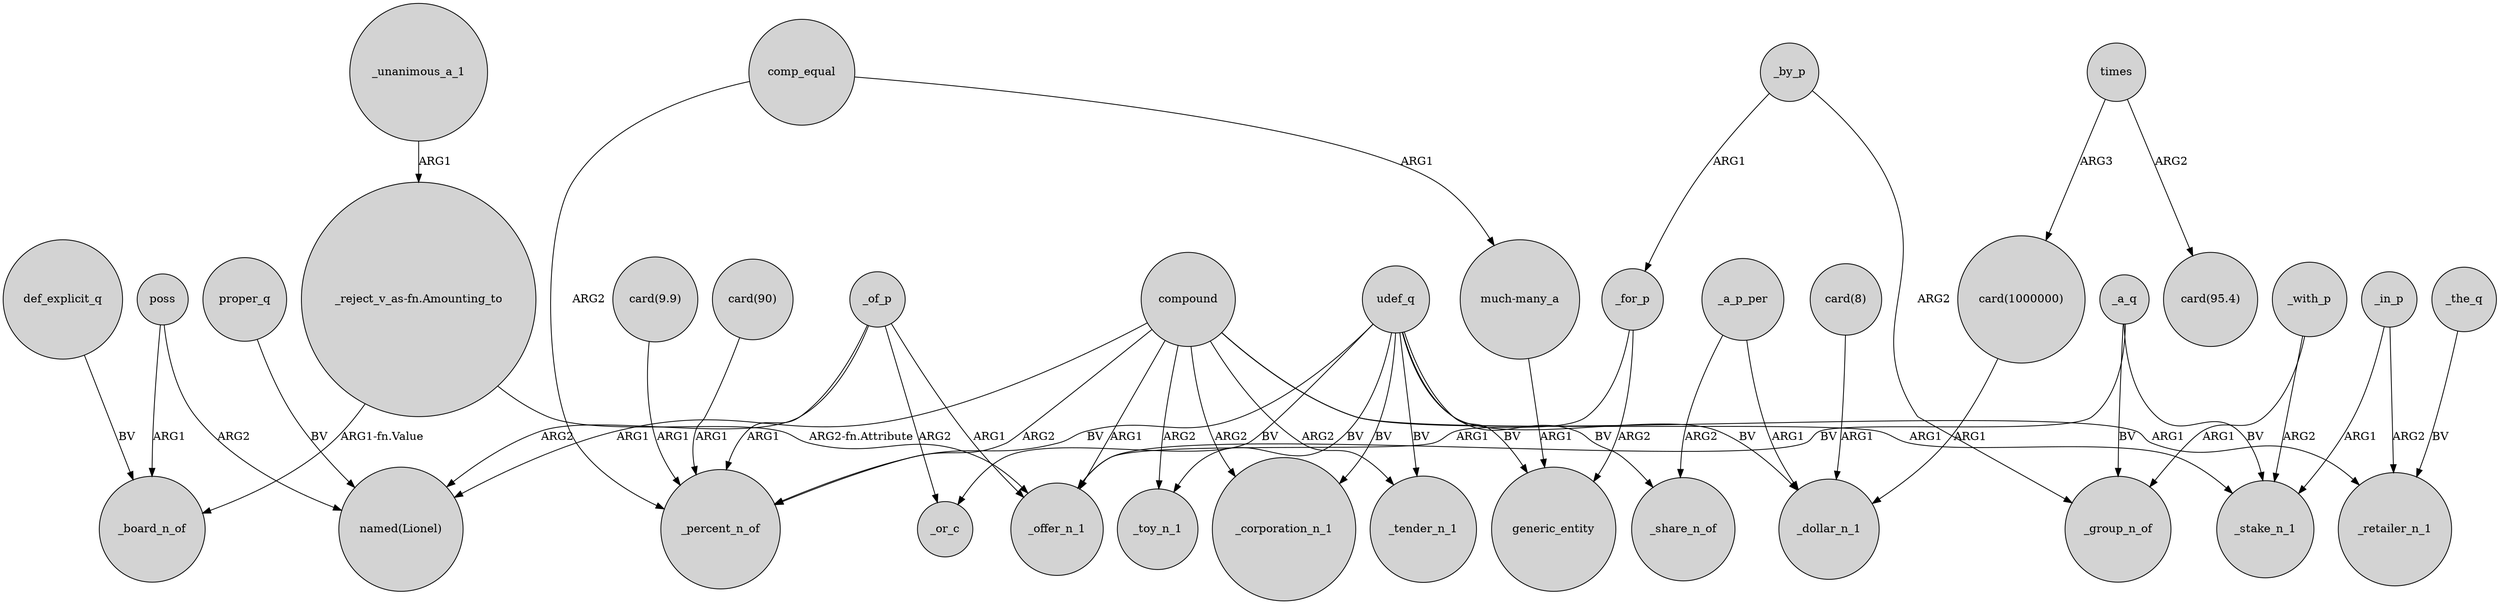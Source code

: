 digraph {
	node [shape=circle style=filled]
	poss -> "named(Lionel)" [label=ARG2]
	comp_equal -> _percent_n_of [label=ARG2]
	def_explicit_q -> _board_n_of [label=BV]
	_with_p -> _stake_n_1 [label=ARG2]
	_for_p -> _offer_n_1 [label=ARG1]
	compound -> _retailer_n_1 [label=ARG1]
	times -> "card(1000000)" [label=ARG3]
	_for_p -> generic_entity [label=ARG2]
	compound -> _toy_n_1 [label=ARG2]
	_unanimous_a_1 -> "_reject_v_as-fn.Amounting_to" [label=ARG1]
	_the_q -> _retailer_n_1 [label=BV]
	_of_p -> _percent_n_of [label=ARG1]
	_in_p -> _retailer_n_1 [label=ARG2]
	proper_q -> "named(Lionel)" [label=BV]
	udef_q -> generic_entity [label=BV]
	_a_q -> _group_n_of [label=BV]
	compound -> _offer_n_1 [label=ARG1]
	_of_p -> _offer_n_1 [label=ARG1]
	udef_q -> _or_c [label=BV]
	comp_equal -> "much-many_a" [label=ARG1]
	udef_q -> _toy_n_1 [label=BV]
	"_reject_v_as-fn.Amounting_to" -> _offer_n_1 [label="ARG2-fn.Attribute"]
	udef_q -> _tender_n_1 [label=BV]
	_a_p_per -> _share_n_of [label=ARG2]
	udef_q -> _percent_n_of [label=BV]
	"much-many_a" -> generic_entity [label=ARG1]
	compound -> _tender_n_1 [label=ARG2]
	poss -> _board_n_of [label=ARG1]
	compound -> _stake_n_1 [label=ARG1]
	udef_q -> _share_n_of [label=BV]
	compound -> _percent_n_of [label=ARG2]
	_by_p -> _group_n_of [label=ARG2]
	times -> "card(95.4)" [label=ARG2]
	udef_q -> _dollar_n_1 [label=BV]
	"card(1000000)" -> _dollar_n_1 [label=ARG1]
	"_reject_v_as-fn.Amounting_to" -> _board_n_of [label="ARG1-fn.Value"]
	"card(8)" -> _dollar_n_1 [label=ARG1]
	_of_p -> "named(Lionel)" [label=ARG2]
	_a_p_per -> _dollar_n_1 [label=ARG1]
	compound -> "named(Lionel)" [label=ARG1]
	_by_p -> _for_p [label=ARG1]
	compound -> _corporation_n_1 [label=ARG2]
	udef_q -> _corporation_n_1 [label=BV]
	_with_p -> _group_n_of [label=ARG1]
	_of_p -> _or_c [label=ARG2]
	_a_q -> _offer_n_1 [label=BV]
	"card(90)" -> _percent_n_of [label=ARG1]
	_in_p -> _stake_n_1 [label=ARG1]
	_a_q -> _stake_n_1 [label=BV]
	"card(9.9)" -> _percent_n_of [label=ARG1]
}
